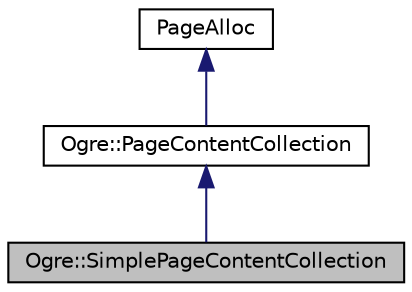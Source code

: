 digraph "Ogre::SimplePageContentCollection"
{
  bgcolor="transparent";
  edge [fontname="Helvetica",fontsize="10",labelfontname="Helvetica",labelfontsize="10"];
  node [fontname="Helvetica",fontsize="10",shape=record];
  Node0 [label="Ogre::SimplePageContentCollection",height=0.2,width=0.4,color="black", fillcolor="grey75", style="filled", fontcolor="black"];
  Node1 -> Node0 [dir="back",color="midnightblue",fontsize="10",style="solid",fontname="Helvetica"];
  Node1 [label="Ogre::PageContentCollection",height=0.2,width=0.4,color="black",URL="$class_ogre_1_1_page_content_collection.html",tooltip="Definition of the interface for a collection of PageContent instances. "];
  Node2 -> Node1 [dir="back",color="midnightblue",fontsize="10",style="solid",fontname="Helvetica"];
  Node2 [label="PageAlloc",height=0.2,width=0.4,color="black",URL="$class_ogre_1_1_allocated_object.html"];
}

